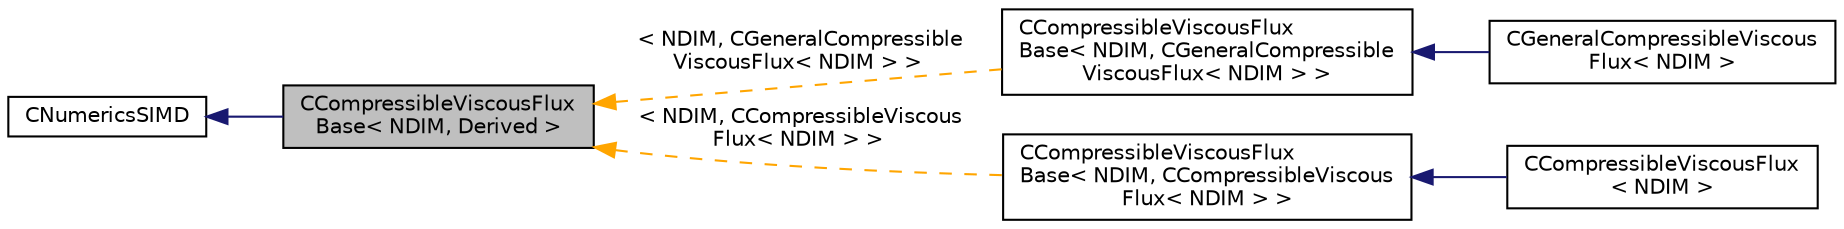 digraph "CCompressibleViscousFluxBase&lt; NDIM, Derived &gt;"
{
 // LATEX_PDF_SIZE
  edge [fontname="Helvetica",fontsize="10",labelfontname="Helvetica",labelfontsize="10"];
  node [fontname="Helvetica",fontsize="10",shape=record];
  rankdir="LR";
  Node1 [label="CCompressibleViscousFlux\lBase\< NDIM, Derived \>",height=0.2,width=0.4,color="black", fillcolor="grey75", style="filled", fontcolor="black",tooltip="Decorator class to add viscous fluxes (compressible flow)."];
  Node2 -> Node1 [dir="back",color="midnightblue",fontsize="10",style="solid",fontname="Helvetica"];
  Node2 [label="CNumericsSIMD",height=0.2,width=0.4,color="black", fillcolor="white", style="filled",URL="$classCNumericsSIMD.html",tooltip="Base class to define the interface."];
  Node1 -> Node3 [dir="back",color="orange",fontsize="10",style="dashed",label=" \< NDIM, CGeneralCompressible\lViscousFlux\< NDIM \> \>" ,fontname="Helvetica"];
  Node3 [label="CCompressibleViscousFlux\lBase\< NDIM, CGeneralCompressible\lViscousFlux\< NDIM \> \>",height=0.2,width=0.4,color="black", fillcolor="white", style="filled",URL="$classCCompressibleViscousFluxBase.html",tooltip=" "];
  Node3 -> Node4 [dir="back",color="midnightblue",fontsize="10",style="solid",fontname="Helvetica"];
  Node4 [label="CGeneralCompressibleViscous\lFlux\< NDIM \>",height=0.2,width=0.4,color="black", fillcolor="white", style="filled",URL="$classCGeneralCompressibleViscousFlux.html",tooltip="Decorator class to add viscous fluxes (compressible flow, real gas)."];
  Node1 -> Node5 [dir="back",color="orange",fontsize="10",style="dashed",label=" \< NDIM, CCompressibleViscous\lFlux\< NDIM \> \>" ,fontname="Helvetica"];
  Node5 [label="CCompressibleViscousFlux\lBase\< NDIM, CCompressibleViscous\lFlux\< NDIM \> \>",height=0.2,width=0.4,color="black", fillcolor="white", style="filled",URL="$classCCompressibleViscousFluxBase.html",tooltip=" "];
  Node5 -> Node6 [dir="back",color="midnightblue",fontsize="10",style="solid",fontname="Helvetica"];
  Node6 [label="CCompressibleViscousFlux\l\< NDIM \>",height=0.2,width=0.4,color="black", fillcolor="white", style="filled",URL="$classCCompressibleViscousFlux.html",tooltip="Decorator class to add viscous fluxes (compressible flow, ideal gas)."];
}
